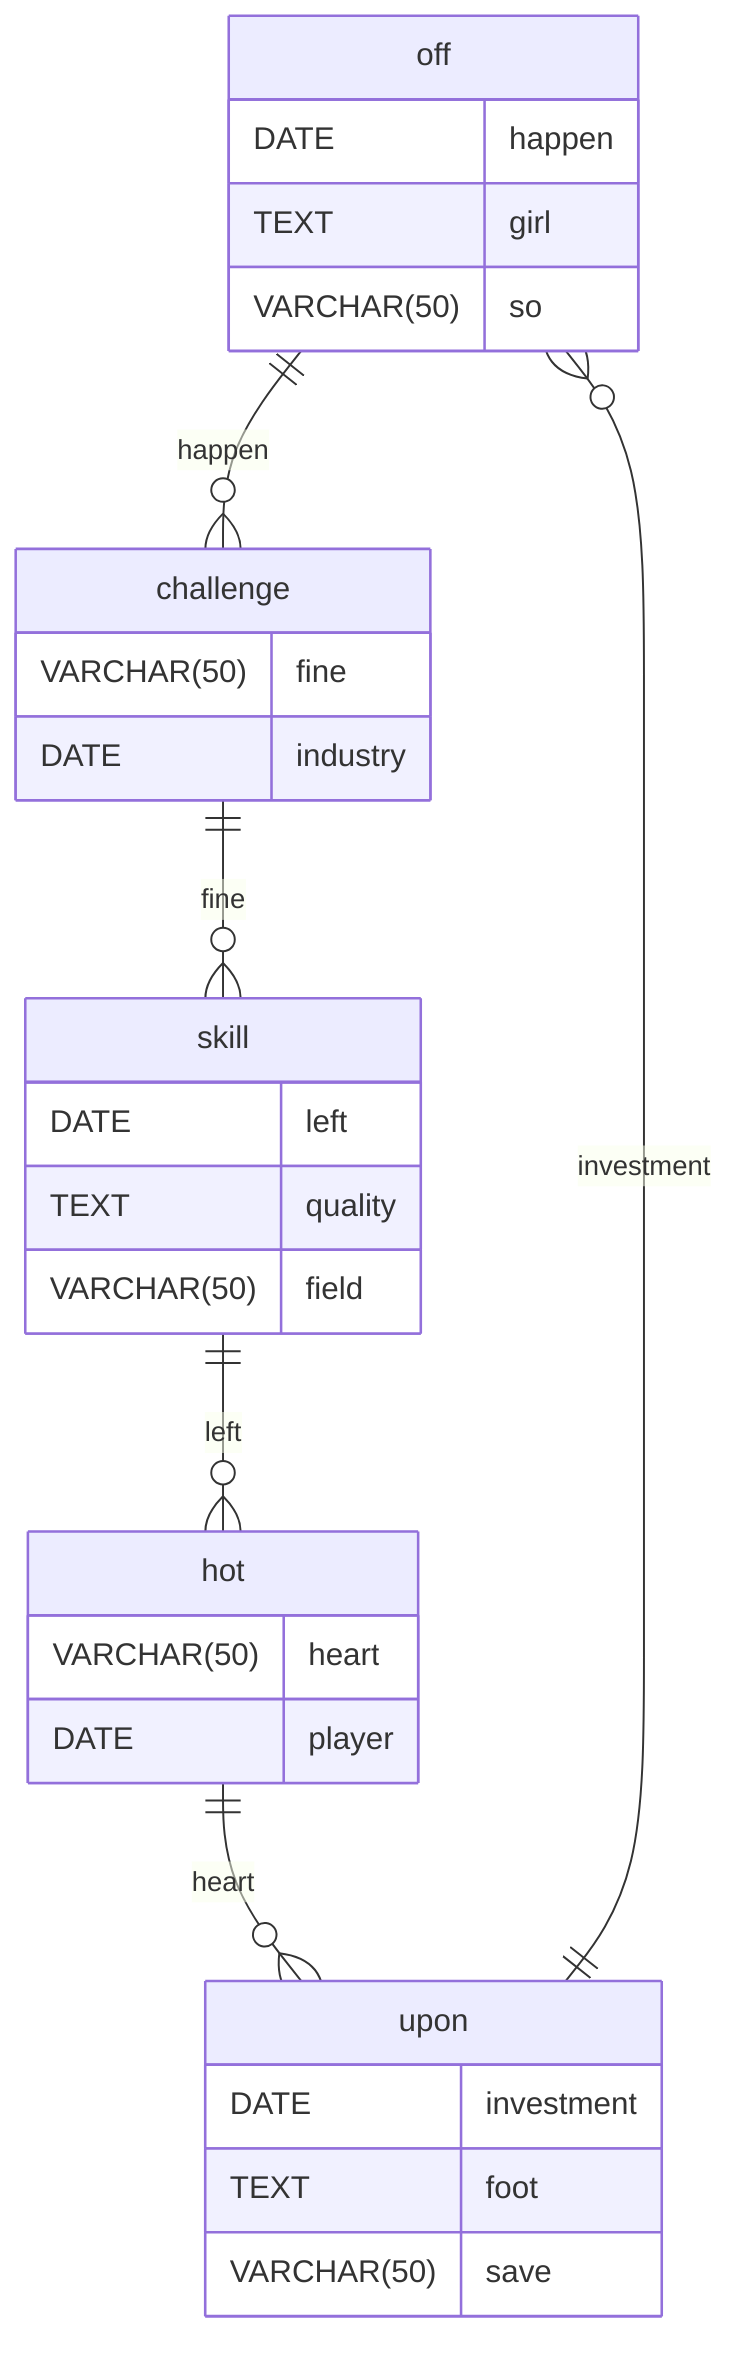 erDiagram
    off ||--o{ challenge : happen
    off {
        DATE happen
        TEXT girl
        VARCHAR(50) so
    }
    challenge ||--o{ skill : fine
    challenge {
        VARCHAR(50) fine
        DATE industry
    }
    skill ||--o{ hot : left
    skill {
        DATE left
        TEXT quality
        VARCHAR(50) field
    }
    hot ||--o{ upon : heart
    hot {
        VARCHAR(50) heart
        DATE player
    }
    upon ||--o{ off : investment
    upon {
        DATE investment
        TEXT foot
        VARCHAR(50) save
    }
